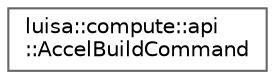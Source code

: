 digraph "类继承关系图"
{
 // LATEX_PDF_SIZE
  bgcolor="transparent";
  edge [fontname=Helvetica,fontsize=10,labelfontname=Helvetica,labelfontsize=10];
  node [fontname=Helvetica,fontsize=10,shape=box,height=0.2,width=0.4];
  rankdir="LR";
  Node0 [id="Node000000",label="luisa::compute::api\l::AccelBuildCommand",height=0.2,width=0.4,color="grey40", fillcolor="white", style="filled",URL="$structluisa_1_1compute_1_1api_1_1_accel_build_command.html",tooltip=" "];
}
